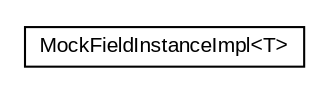#!/usr/local/bin/dot
#
# Class diagram 
# Generated by UMLGraph version 5.1 (http://www.umlgraph.org/)
#

digraph G {
	edge [fontname="arial",fontsize=10,labelfontname="arial",labelfontsize=10];
	node [fontname="arial",fontsize=10,shape=plaintext];
	nodesep=0.25;
	ranksep=0.5;
	// com.helger.jcodemodel.supplementary.issues.issue31.MockFieldInstanceImpl<T>
	c89 [label=<<table title="com.helger.jcodemodel.supplementary.issues.issue31.MockFieldInstanceImpl" border="0" cellborder="1" cellspacing="0" cellpadding="2" port="p" href="./MockFieldInstanceImpl.html">
		<tr><td><table border="0" cellspacing="0" cellpadding="1">
<tr><td align="center" balign="center"> MockFieldInstanceImpl&lt;T&gt; </td></tr>
		</table></td></tr>
		</table>>, fontname="arial", fontcolor="black", fontsize=10.0];
}

